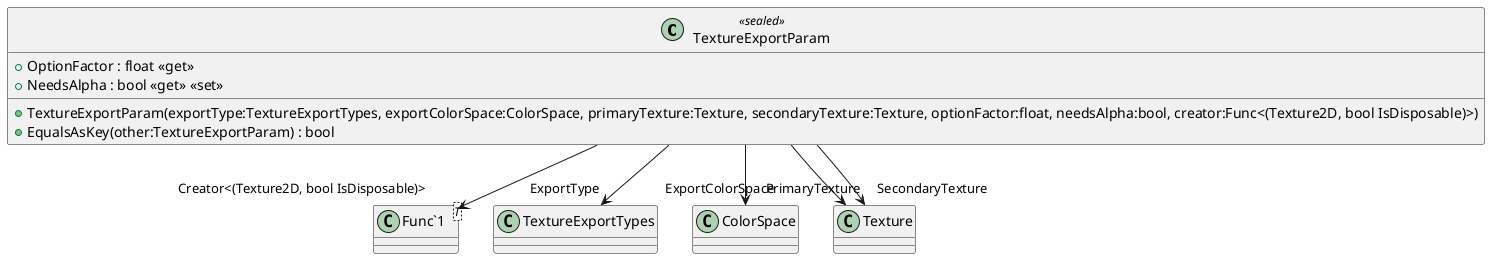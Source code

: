 @startuml
class TextureExportParam <<sealed>> {
    + OptionFactor : float <<get>>
    + NeedsAlpha : bool <<get>> <<set>>
    + TextureExportParam(exportType:TextureExportTypes, exportColorSpace:ColorSpace, primaryTexture:Texture, secondaryTexture:Texture, optionFactor:float, needsAlpha:bool, creator:Func<(Texture2D, bool IsDisposable)>)
    + EqualsAsKey(other:TextureExportParam) : bool
}
class "Func`1"<T> {
}
TextureExportParam --> "ExportType" TextureExportTypes
TextureExportParam --> "ExportColorSpace" ColorSpace
TextureExportParam --> "PrimaryTexture" Texture
TextureExportParam --> "SecondaryTexture" Texture
TextureExportParam --> "Creator<(Texture2D, bool IsDisposable)>" "Func`1"
@enduml
